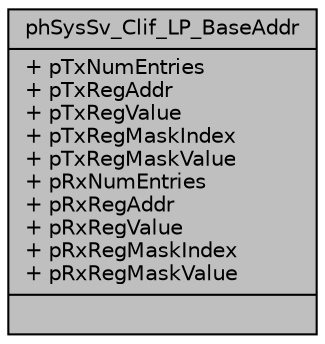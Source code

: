 digraph "phSysSv_Clif_LP_BaseAddr"
{
  edge [fontname="Helvetica",fontsize="10",labelfontname="Helvetica",labelfontsize="10"];
  node [fontname="Helvetica",fontsize="10",shape=record];
  Node0 [label="{phSysSv_Clif_LP_BaseAddr\n|+ pTxNumEntries\l+ pTxRegAddr\l+ pTxRegValue\l+ pTxRegMaskIndex\l+ pTxRegMaskValue\l+ pRxNumEntries\l+ pRxRegAddr\l+ pRxRegValue\l+ pRxRegMaskIndex\l+ pRxRegMaskValue\l|}",height=0.2,width=0.4,color="black", fillcolor="grey75", style="filled", fontcolor="black"];
}
